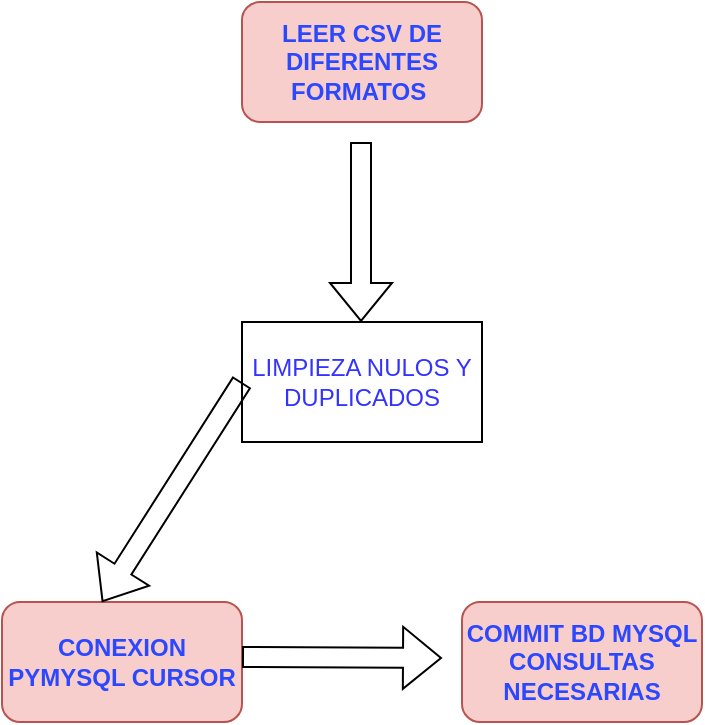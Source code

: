 <mxfile version="20.5.1" type="device"><diagram id="K80dBlnYAj6AYazN91PO" name="Página-1"><mxGraphModel dx="1038" dy="539" grid="1" gridSize="10" guides="1" tooltips="1" connect="1" arrows="1" fold="1" page="1" pageScale="1" pageWidth="850" pageHeight="1100" math="0" shadow="0"><root><mxCell id="0"/><mxCell id="1" parent="0"/><mxCell id="SIi7iU1HXy4Xavvhaabv-1" value="&lt;font color=&quot;#3333ff&quot;&gt;LIMPIEZA NULOS Y DUPLICADOS&lt;/font&gt;" style="rounded=0;whiteSpace=wrap;html=1;" vertex="1" parent="1"><mxGeometry x="330" y="180" width="120" height="60" as="geometry"/></mxCell><mxCell id="SIi7iU1HXy4Xavvhaabv-2" value="&lt;b&gt;LEER CSV DE DIFERENTES FORMATOS&amp;nbsp;&lt;/b&gt;" style="rounded=1;whiteSpace=wrap;html=1;fillColor=#f8cecc;strokeColor=#b85450;fontColor=#2B48FF;" vertex="1" parent="1"><mxGeometry x="330" y="20" width="120" height="60" as="geometry"/></mxCell><mxCell id="SIi7iU1HXy4Xavvhaabv-3" value="&lt;b&gt;CONEXION PYMYSQL CURSOR&lt;/b&gt;" style="rounded=1;whiteSpace=wrap;html=1;fillColor=#f8cecc;strokeColor=#b85450;fontColor=#2B48FF;" vertex="1" parent="1"><mxGeometry x="210" y="320" width="120" height="60" as="geometry"/></mxCell><mxCell id="SIi7iU1HXy4Xavvhaabv-4" value="&lt;b&gt;COMMIT BD MYSQL&lt;br&gt;CONSULTAS NECESARIAS&lt;br&gt;&lt;/b&gt;" style="rounded=1;whiteSpace=wrap;html=1;fillColor=#f8cecc;strokeColor=#b85450;fontColor=#2B48FF;" vertex="1" parent="1"><mxGeometry x="440" y="320" width="120" height="60" as="geometry"/></mxCell><mxCell id="SIi7iU1HXy4Xavvhaabv-7" value="" style="shape=flexArrow;endArrow=classic;html=1;rounded=0;fontColor=#3333FF;exitX=0;exitY=0.5;exitDx=0;exitDy=0;" edge="1" parent="1" source="SIi7iU1HXy4Xavvhaabv-1"><mxGeometry width="50" height="50" relative="1" as="geometry"><mxPoint x="260" y="230" as="sourcePoint"/><mxPoint x="260" y="320" as="targetPoint"/></mxGeometry></mxCell><mxCell id="SIi7iU1HXy4Xavvhaabv-8" value="" style="shape=flexArrow;endArrow=classic;html=1;rounded=0;fontColor=#3333FF;" edge="1" parent="1"><mxGeometry width="50" height="50" relative="1" as="geometry"><mxPoint x="389.5" y="90" as="sourcePoint"/><mxPoint x="389.5" y="180" as="targetPoint"/></mxGeometry></mxCell><mxCell id="SIi7iU1HXy4Xavvhaabv-9" value="" style="shape=flexArrow;endArrow=classic;html=1;rounded=0;fontColor=#3333FF;exitX=0;exitY=0.5;exitDx=0;exitDy=0;" edge="1" parent="1"><mxGeometry width="50" height="50" relative="1" as="geometry"><mxPoint x="330" y="347.5" as="sourcePoint"/><mxPoint x="430" y="348" as="targetPoint"/></mxGeometry></mxCell></root></mxGraphModel></diagram></mxfile>